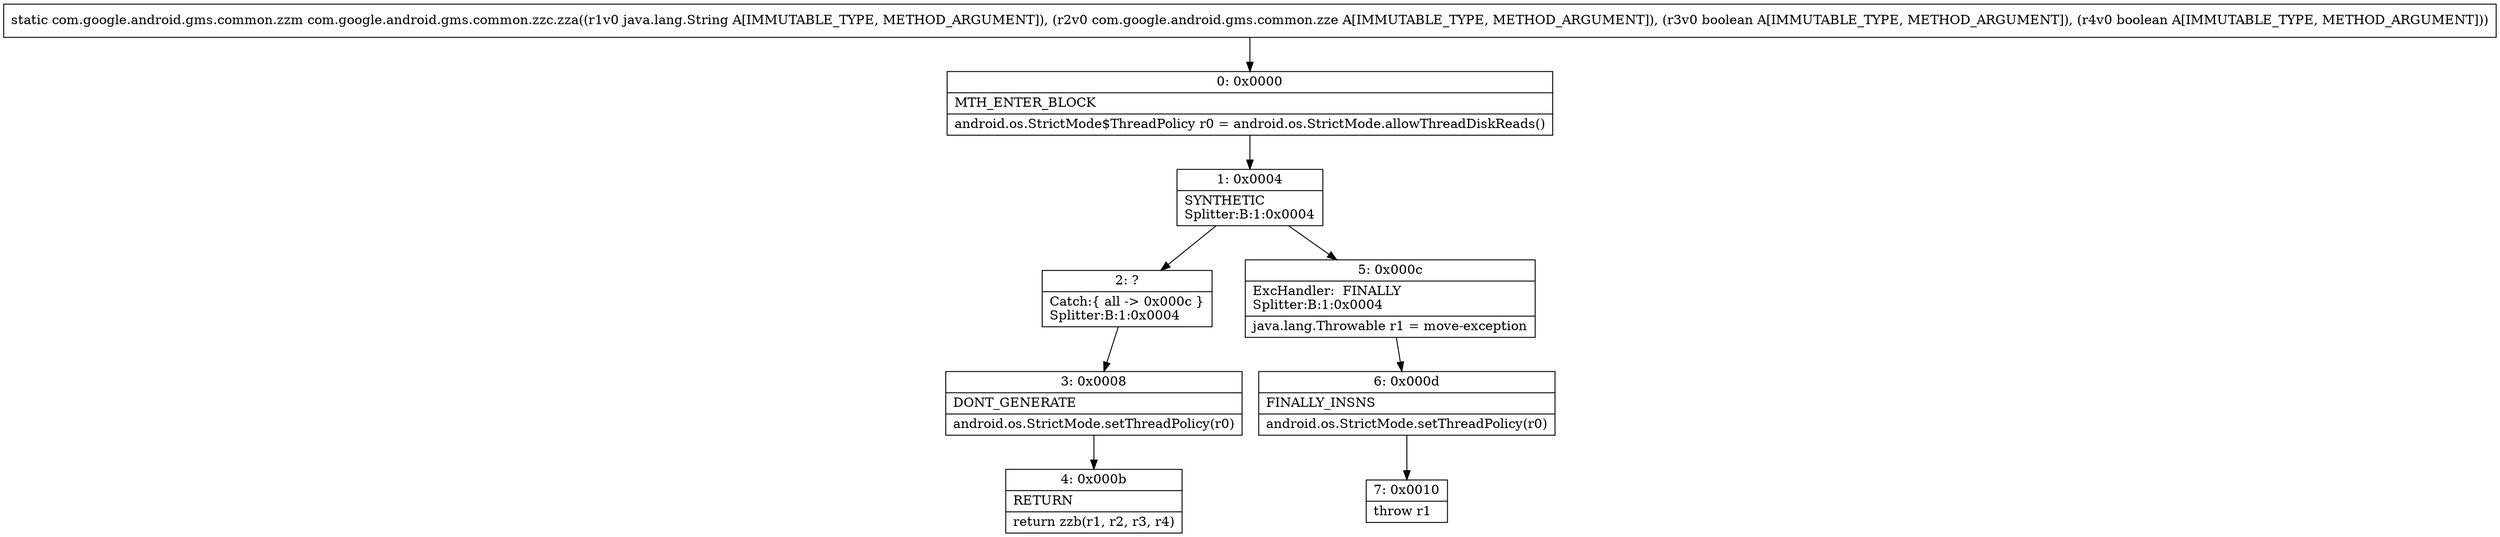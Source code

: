digraph "CFG forcom.google.android.gms.common.zzc.zza(Ljava\/lang\/String;Lcom\/google\/android\/gms\/common\/zze;ZZ)Lcom\/google\/android\/gms\/common\/zzm;" {
Node_0 [shape=record,label="{0\:\ 0x0000|MTH_ENTER_BLOCK\l|android.os.StrictMode$ThreadPolicy r0 = android.os.StrictMode.allowThreadDiskReads()\l}"];
Node_1 [shape=record,label="{1\:\ 0x0004|SYNTHETIC\lSplitter:B:1:0x0004\l}"];
Node_2 [shape=record,label="{2\:\ ?|Catch:\{ all \-\> 0x000c \}\lSplitter:B:1:0x0004\l}"];
Node_3 [shape=record,label="{3\:\ 0x0008|DONT_GENERATE\l|android.os.StrictMode.setThreadPolicy(r0)\l}"];
Node_4 [shape=record,label="{4\:\ 0x000b|RETURN\l|return zzb(r1, r2, r3, r4)\l}"];
Node_5 [shape=record,label="{5\:\ 0x000c|ExcHandler:  FINALLY\lSplitter:B:1:0x0004\l|java.lang.Throwable r1 = move\-exception\l}"];
Node_6 [shape=record,label="{6\:\ 0x000d|FINALLY_INSNS\l|android.os.StrictMode.setThreadPolicy(r0)\l}"];
Node_7 [shape=record,label="{7\:\ 0x0010|throw r1\l}"];
MethodNode[shape=record,label="{static com.google.android.gms.common.zzm com.google.android.gms.common.zzc.zza((r1v0 java.lang.String A[IMMUTABLE_TYPE, METHOD_ARGUMENT]), (r2v0 com.google.android.gms.common.zze A[IMMUTABLE_TYPE, METHOD_ARGUMENT]), (r3v0 boolean A[IMMUTABLE_TYPE, METHOD_ARGUMENT]), (r4v0 boolean A[IMMUTABLE_TYPE, METHOD_ARGUMENT])) }"];
MethodNode -> Node_0;
Node_0 -> Node_1;
Node_1 -> Node_2;
Node_1 -> Node_5;
Node_2 -> Node_3;
Node_3 -> Node_4;
Node_5 -> Node_6;
Node_6 -> Node_7;
}

